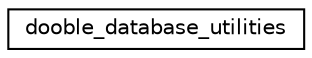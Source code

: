 digraph "Graphical Class Hierarchy"
{
 // LATEX_PDF_SIZE
  edge [fontname="Helvetica",fontsize="10",labelfontname="Helvetica",labelfontsize="10"];
  node [fontname="Helvetica",fontsize="10",shape=record];
  rankdir="LR";
  Node0 [label="dooble_database_utilities",height=0.2,width=0.4,color="black", fillcolor="white", style="filled",URL="$classdooble__database__utilities.html",tooltip=" "];
}
